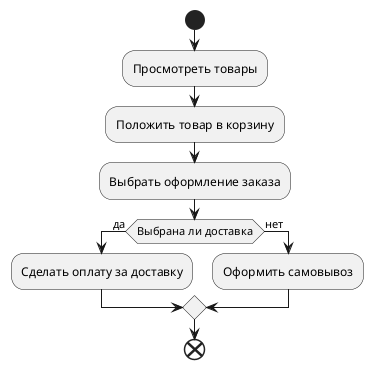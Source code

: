 @startuml Диаграмма активности для клиента
start
:Просмотреть товары;
:Положить товар в корзину;
:Выбрать оформление заказа;

if (Выбрана ли доставка) then (да)
    :Сделать оплату за доставку;
else (нет)
    :Оформить самовывоз;
endif
end
@enduml
